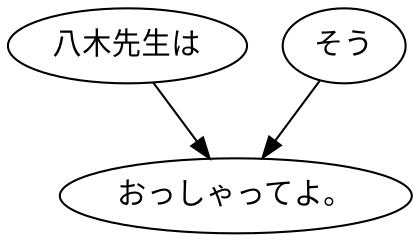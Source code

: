 digraph graph6884 {
	node0 [label="八木先生は"];
	node1 [label="そう"];
	node2 [label="おっしゃってよ。"];
	node0 -> node2;
	node1 -> node2;
}
